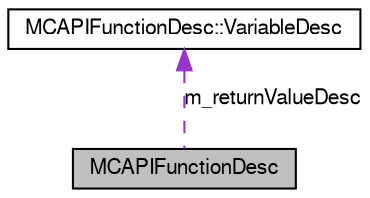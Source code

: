 digraph G
{
  bgcolor="transparent";
  edge [fontname="FreeSans",fontsize=10,labelfontname="FreeSans",labelfontsize=10];
  node [fontname="FreeSans",fontsize=10,shape=record];
  Node1 [label="MCAPIFunctionDesc",height=0.2,width=0.4,color="black", fillcolor="grey75", style="filled" fontcolor="black"];
  Node2 -> Node1 [dir=back,color="darkorchid3",fontsize=10,style="dashed",label="m_returnValueDesc",fontname="FreeSans"];
  Node2 [label="MCAPIFunctionDesc::VariableDesc",height=0.2,width=0.4,color="black",URL="$struct_m_c_a_p_i_function_desc_1_1_variable_desc.html",tooltip="VariableDesc structure."];
}
